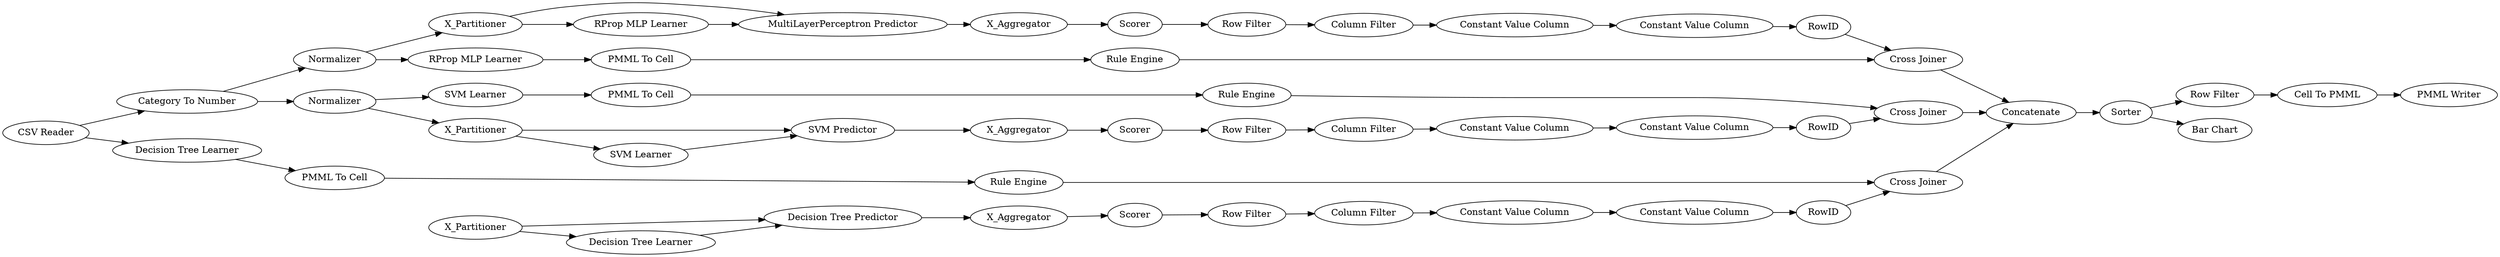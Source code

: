 digraph {
	"-699141988627002005_2" [label=X_Partitioner]
	"2740759908828716311_58" [label="Category To Number"]
	"-699141988627002005_7" [label=X_Aggregator]
	"-1884147098380912482_294" [label="Column Filter"]
	"2740759908828716311_53" [label="Row Filter"]
	"-1884147098380912482_292" [label="Constant Value Column"]
	"-1884147098380912482_290" [label="Constant Value Column"]
	"-1884147098380912482_9" [label="Row Filter"]
	"7111075932063064986_9" [label="Row Filter"]
	"-9148725310364185079_32" [label="SVM Predictor"]
	"-9148725310364185079_7" [label=X_Aggregator]
	"-3669802719510546387_35" [label="Rule Engine"]
	"-9148725310364185079_2" [label=X_Partitioner]
	"2740759908828716311_59" [label="Bar Chart"]
	"-9148725310364185079_40" [label=Normalizer]
	"2740759908828716311_52" [label=Sorter]
	"-3669802719510546387_34" [label="PMML To Cell"]
	"2835829984478583024_33" [label="Decision Tree Learner"]
	"-699141988627002005_31" [label="Decision Tree Learner"]
	"3807192026434967594_294" [label="Column Filter"]
	"7111075932063064986_290" [label="Constant Value Column"]
	"-1018035389689142377_32" [label="MultiLayerPerceptron Predictor"]
	"-1018035389689142377_38" [label="Cross Joiner"]
	"-1018035389689142377_2" [label=X_Partitioner]
	"7111075932063064986_293" [label=RowID]
	"6711565919663642887_22" [label="PMML To Cell"]
	"-1018035389689142377_40" [label=Scorer]
	"3807192026434967594_293" [label=RowID]
	"7111075932063064986_292" [label="Constant Value Column"]
	"2740759908828716311_60" [label=Concatenate]
	"3807192026434967594_290" [label="Constant Value Column"]
	"-1018035389689142377_39" [label=Normalizer]
	"6711565919663642887_35" [label="RProp MLP Learner"]
	"6711565919663642887_34" [label="Rule Engine"]
	"-9148725310364185079_41" [label=Scorer]
	"-3669802719510546387_33" [label="SVM Learner"]
	"-9148725310364185079_39" [label="Cross Joiner"]
	"2835829984478583024_34" [label="Rule Engine"]
	"-9148725310364185079_31" [label="SVM Learner"]
	"2740759908828716311_63" [label="CSV Reader"]
	"2740759908828716311_54" [label="Cell To PMML"]
	"3807192026434967594_9" [label="Row Filter"]
	"-699141988627002005_38" [label="Cross Joiner"]
	"2835829984478583024_28" [label="PMML To Cell"]
	"7111075932063064986_294" [label="Column Filter"]
	"3807192026434967594_292" [label="Constant Value Column"]
	"-699141988627002005_39" [label=Scorer]
	"-1018035389689142377_7" [label=X_Aggregator]
	"2740759908828716311_61" [label="PMML Writer"]
	"-1018035389689142377_31" [label="RProp MLP Learner"]
	"-1884147098380912482_293" [label=RowID]
	"-699141988627002005_32" [label="Decision Tree Predictor"]
	"-1018035389689142377_2" -> "-1018035389689142377_31"
	"-1018035389689142377_32" -> "-1018035389689142377_7"
	"-9148725310364185079_41" -> "3807192026434967594_9"
	"2740759908828716311_52" -> "2740759908828716311_59"
	"-1018035389689142377_31" -> "-1018035389689142377_32"
	"6711565919663642887_22" -> "6711565919663642887_34"
	"-9148725310364185079_32" -> "-9148725310364185079_7"
	"-9148725310364185079_7" -> "-9148725310364185079_41"
	"2740759908828716311_58" -> "-9148725310364185079_40"
	"-1884147098380912482_294" -> "-1884147098380912482_290"
	"-699141988627002005_38" -> "2740759908828716311_60"
	"-3669802719510546387_35" -> "-9148725310364185079_39"
	"-1018035389689142377_39" -> "-1018035389689142377_2"
	"-1018035389689142377_7" -> "-1018035389689142377_40"
	"-9148725310364185079_40" -> "-3669802719510546387_33"
	"3807192026434967594_293" -> "-9148725310364185079_39"
	"2740759908828716311_54" -> "2740759908828716311_61"
	"-699141988627002005_2" -> "-699141988627002005_31"
	"-699141988627002005_32" -> "-699141988627002005_7"
	"-1884147098380912482_293" -> "-699141988627002005_38"
	"2740759908828716311_53" -> "2740759908828716311_54"
	"7111075932063064986_293" -> "-1018035389689142377_38"
	"-1018035389689142377_39" -> "6711565919663642887_35"
	"2740759908828716311_63" -> "2835829984478583024_33"
	"-3669802719510546387_34" -> "-3669802719510546387_35"
	"-3669802719510546387_33" -> "-3669802719510546387_34"
	"3807192026434967594_9" -> "3807192026434967594_294"
	"7111075932063064986_290" -> "7111075932063064986_292"
	"-699141988627002005_2" -> "-699141988627002005_32"
	"7111075932063064986_294" -> "7111075932063064986_290"
	"-1018035389689142377_2" -> "-1018035389689142377_32"
	"2740759908828716311_63" -> "2740759908828716311_58"
	"3807192026434967594_290" -> "3807192026434967594_292"
	"6711565919663642887_34" -> "-1018035389689142377_38"
	"-9148725310364185079_39" -> "2740759908828716311_60"
	"2740759908828716311_60" -> "2740759908828716311_52"
	"-699141988627002005_31" -> "-699141988627002005_32"
	"-1018035389689142377_40" -> "7111075932063064986_9"
	"3807192026434967594_292" -> "3807192026434967594_293"
	"-1884147098380912482_292" -> "-1884147098380912482_293"
	"3807192026434967594_294" -> "3807192026434967594_290"
	"-1884147098380912482_290" -> "-1884147098380912482_292"
	"6711565919663642887_35" -> "6711565919663642887_22"
	"-1884147098380912482_9" -> "-1884147098380912482_294"
	"2740759908828716311_52" -> "2740759908828716311_53"
	"2835829984478583024_33" -> "2835829984478583024_28"
	"7111075932063064986_292" -> "7111075932063064986_293"
	"-699141988627002005_7" -> "-699141988627002005_39"
	"2740759908828716311_58" -> "-1018035389689142377_39"
	"-9148725310364185079_2" -> "-9148725310364185079_32"
	"-1018035389689142377_38" -> "2740759908828716311_60"
	"-699141988627002005_39" -> "-1884147098380912482_9"
	"7111075932063064986_9" -> "7111075932063064986_294"
	"2835829984478583024_34" -> "-699141988627002005_38"
	"-9148725310364185079_31" -> "-9148725310364185079_32"
	"-9148725310364185079_40" -> "-9148725310364185079_2"
	"-9148725310364185079_2" -> "-9148725310364185079_31"
	"2835829984478583024_28" -> "2835829984478583024_34"
	rankdir=LR
}
